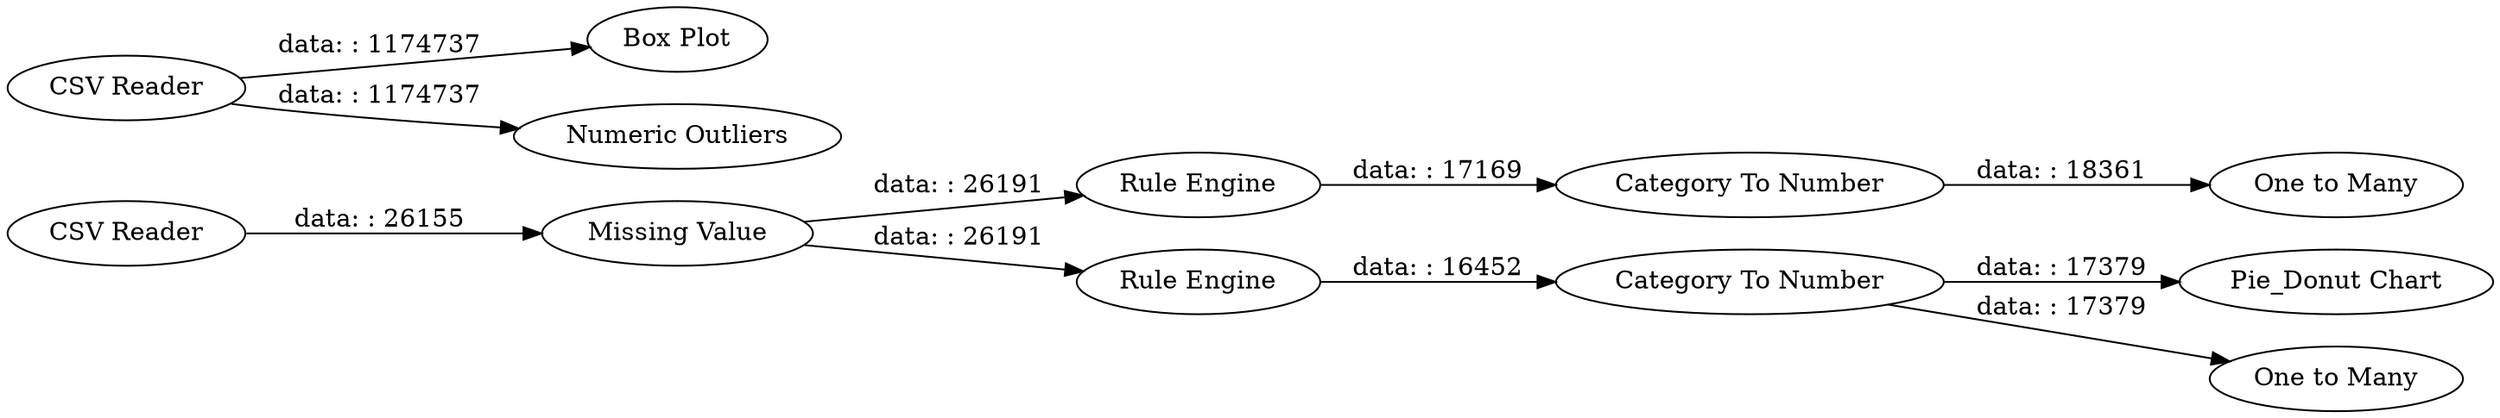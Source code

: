 digraph {
	"8759601353036612231_10" [label="Category To Number"]
	"8759601353036612231_4" [label="CSV Reader"]
	"8759601353036612231_2" [label="Box Plot"]
	"8759601353036612231_3" [label="Numeric Outliers"]
	"8759601353036612231_11" [label="Rule Engine"]
	"8759601353036612231_12" [label="Pie_Donut Chart"]
	"8759601353036612231_7" [label="Category To Number"]
	"8759601353036612231_5" [label="Missing Value"]
	"8759601353036612231_6" [label="Rule Engine"]
	"8759601353036612231_8" [label="One to Many"]
	"8759601353036612231_9" [label="One to Many"]
	"8759601353036612231_1" [label="CSV Reader"]
	"8759601353036612231_1" -> "8759601353036612231_2" [label="data: : 1174737"]
	"8759601353036612231_7" -> "8759601353036612231_12" [label="data: : 17379"]
	"8759601353036612231_5" -> "8759601353036612231_11" [label="data: : 26191"]
	"8759601353036612231_10" -> "8759601353036612231_9" [label="data: : 18361"]
	"8759601353036612231_7" -> "8759601353036612231_8" [label="data: : 17379"]
	"8759601353036612231_1" -> "8759601353036612231_3" [label="data: : 1174737"]
	"8759601353036612231_5" -> "8759601353036612231_6" [label="data: : 26191"]
	"8759601353036612231_6" -> "8759601353036612231_7" [label="data: : 16452"]
	"8759601353036612231_4" -> "8759601353036612231_5" [label="data: : 26155"]
	"8759601353036612231_11" -> "8759601353036612231_10" [label="data: : 17169"]
	rankdir=LR
}
